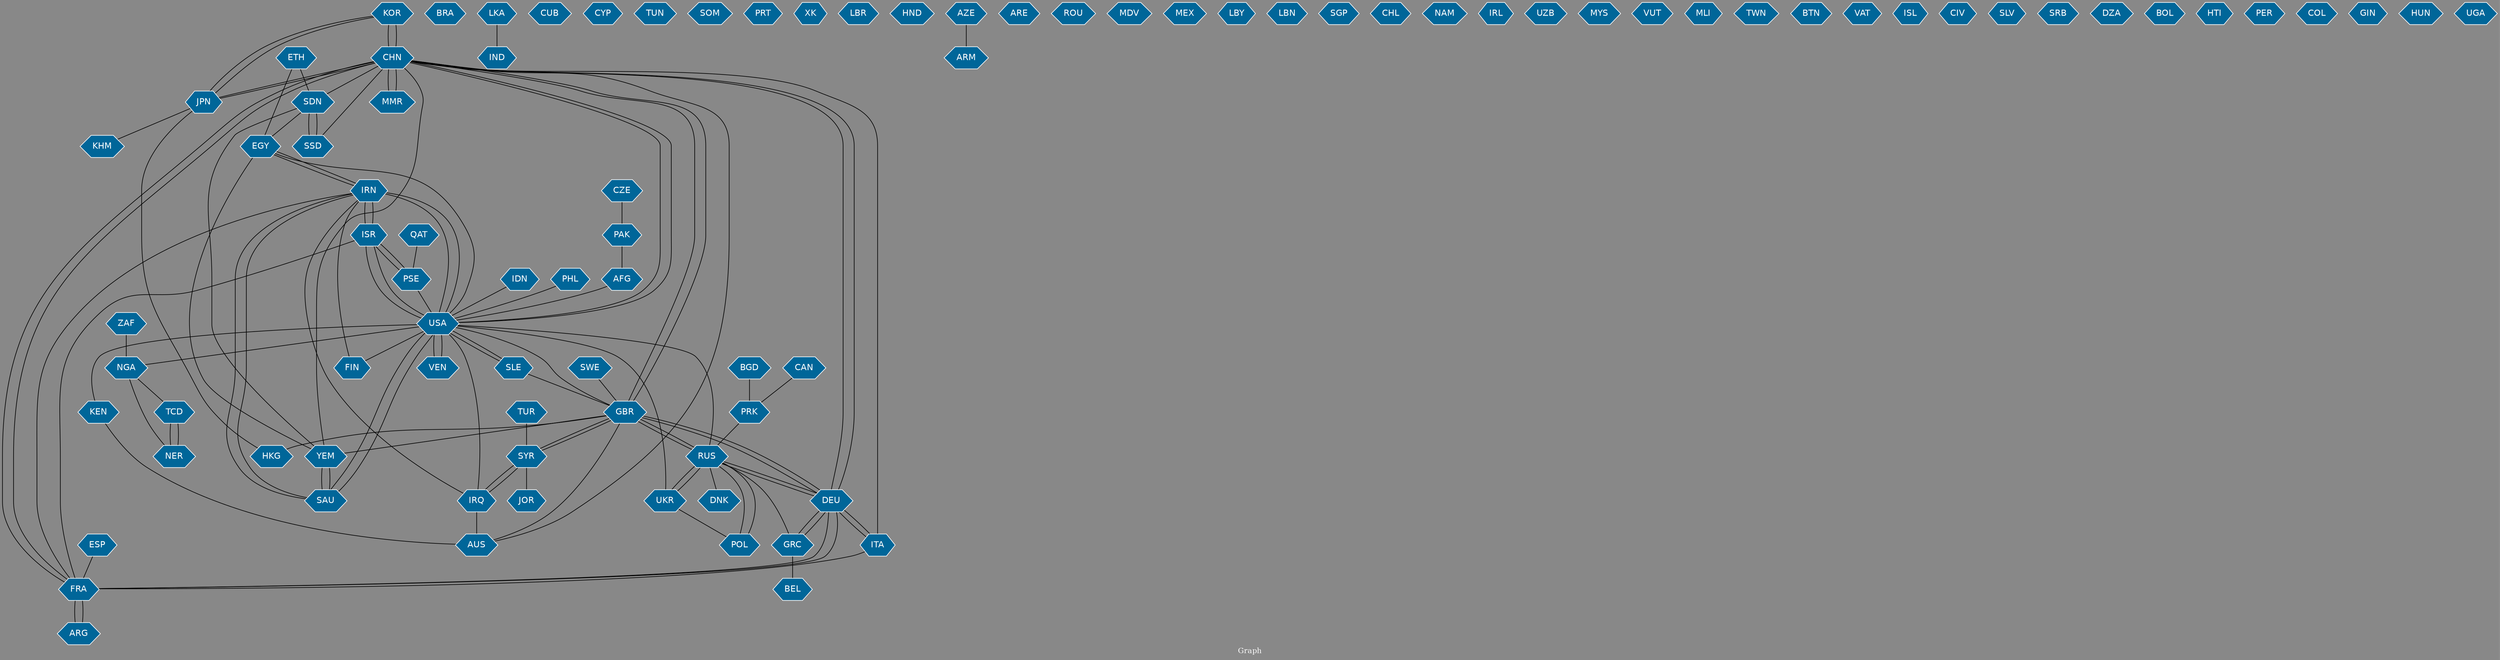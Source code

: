 // Countries together in item graph
graph {
	graph [bgcolor="#888888" fontcolor=white fontsize=12 label="Graph" outputorder=edgesfirst overlap=prism]
	node [color=white fillcolor="#006699" fontcolor=white fontname=Helvetica shape=hexagon style=filled]
	edge [arrowhead=open color=black fontcolor=white fontname=Courier fontsize=12]
		KOR [label=KOR]
		ITA [label=ITA]
		GBR [label=GBR]
		FRA [label=FRA]
		GRC [label=GRC]
		ARG [label=ARG]
		ISR [label=ISR]
		IRN [label=IRN]
		BRA [label=BRA]
		IRQ [label=IRQ]
		CHN [label=CHN]
		MMR [label=MMR]
		EGY [label=EGY]
		JPN [label=JPN]
		PAK [label=PAK]
		AFG [label=AFG]
		IND [label=IND]
		CUB [label=CUB]
		RUS [label=RUS]
		VEN [label=VEN]
		USA [label=USA]
		YEM [label=YEM]
		CYP [label=CYP]
		SYR [label=SYR]
		TUR [label=TUR]
		TUN [label=TUN]
		CZE [label=CZE]
		PSE [label=PSE]
		SWE [label=SWE]
		UKR [label=UKR]
		SOM [label=SOM]
		PRT [label=PRT]
		ETH [label=ETH]
		AUS [label=AUS]
		XK [label=XK]
		DEU [label=DEU]
		LBR [label=LBR]
		HND [label=HND]
		SLE [label=SLE]
		SAU [label=SAU]
		ARM [label=ARM]
		ZAF [label=ZAF]
		PRK [label=PRK]
		NGA [label=NGA]
		ARE [label=ARE]
		ESP [label=ESP]
		LKA [label=LKA]
		ROU [label=ROU]
		IDN [label=IDN]
		BGD [label=BGD]
		MDV [label=MDV]
		SSD [label=SSD]
		SDN [label=SDN]
		MEX [label=MEX]
		LBY [label=LBY]
		CAN [label=CAN]
		DNK [label=DNK]
		LBN [label=LBN]
		SGP [label=SGP]
		CHL [label=CHL]
		KHM [label=KHM]
		NAM [label=NAM]
		IRL [label=IRL]
		POL [label=POL]
		HKG [label=HKG]
		UZB [label=UZB]
		KEN [label=KEN]
		MYS [label=MYS]
		VUT [label=VUT]
		MLI [label=MLI]
		TCD [label=TCD]
		NER [label=NER]
		AZE [label=AZE]
		TWN [label=TWN]
		BTN [label=BTN]
		JOR [label=JOR]
		VAT [label=VAT]
		ISL [label=ISL]
		CIV [label=CIV]
		PHL [label=PHL]
		SLV [label=SLV]
		SRB [label=SRB]
		DZA [label=DZA]
		BOL [label=BOL]
		FIN [label=FIN]
		HTI [label=HTI]
		QAT [label=QAT]
		PER [label=PER]
		COL [label=COL]
		GIN [label=GIN]
		BEL [label=BEL]
		HUN [label=HUN]
		UGA [label=UGA]
			JPN -- KHM [weight=1]
			LKA -- IND [weight=1]
			TUR -- SYR [weight=1]
			VEN -- USA [weight=2]
			KEN -- AUS [weight=1]
			FRA -- IRN [weight=2]
			SAU -- YEM [weight=5]
			GBR -- YEM [weight=1]
			YEM -- SDN [weight=1]
			USA -- NGA [weight=1]
			BGD -- PRK [weight=1]
			CHN -- AUS [weight=1]
			SLE -- GBR [weight=1]
			IRN -- FIN [weight=1]
			DEU -- GBR [weight=2]
			AFG -- USA [weight=1]
			USA -- SLE [weight=1]
			ISR -- IRN [weight=9]
			CHN -- DEU [weight=1]
			RUS -- DEU [weight=1]
			IRN -- ISR [weight=13]
			GRC -- BEL [weight=1]
			NGA -- NER [weight=1]
			SDN -- SSD [weight=3]
			JPN -- CHN [weight=3]
			IRN -- EGY [weight=1]
			ETH -- SDN [weight=1]
			SDN -- EGY [weight=1]
			CHN -- SDN [weight=1]
			USA -- IRN [weight=14]
			IDN -- USA [weight=1]
			ITA -- FRA [weight=2]
			DEU -- RUS [weight=2]
			CHN -- USA [weight=1]
			CHN -- GBR [weight=2]
			GBR -- CHN [weight=1]
			DEU -- CHN [weight=1]
			DEU -- ITA [weight=1]
			GBR -- HKG [weight=1]
			QAT -- PSE [weight=1]
			YEM -- EGY [weight=1]
			GBR -- DEU [weight=1]
			EGY -- USA [weight=1]
			RUS -- POL [weight=1]
			CHN -- JPN [weight=6]
			ARG -- FRA [weight=2]
			UKR -- USA [weight=1]
			PSE -- USA [weight=2]
			PAK -- AFG [weight=3]
			PSE -- ISR [weight=7]
			CHN -- FRA [weight=1]
			ISR -- USA [weight=14]
			DEU -- GRC [weight=2]
			GBR -- RUS [weight=1]
			KOR -- CHN [weight=4]
			SAU -- IRN [weight=1]
			FRA -- DEU [weight=1]
			RUS -- DNK [weight=1]
			GBR -- SYR [weight=1]
			AUS -- GBR [weight=1]
			IRQ -- SYR [weight=1]
			GRC -- RUS [weight=1]
			DEU -- FRA [weight=1]
			ISR -- PSE [weight=12]
			SLE -- USA [weight=1]
			PHL -- USA [weight=1]
			FRA -- ARG [weight=3]
			KOR -- JPN [weight=2]
			IRN -- IRQ [weight=3]
			UKR -- POL [weight=1]
			JPN -- HKG [weight=3]
			ESP -- FRA [weight=1]
			CAN -- PRK [weight=1]
			SWE -- GBR [weight=1]
			SYR -- JOR [weight=2]
			CHN -- MMR [weight=3]
			USA -- FIN [weight=1]
			CHN -- SSD [weight=1]
			RUS -- UKR [weight=3]
			EGY -- IRN [weight=1]
			IRN -- USA [weight=7]
			IRN -- SAU [weight=4]
			ITA -- DEU [weight=1]
			POL -- RUS [weight=1]
			CHN -- KOR [weight=1]
			NGA -- TCD [weight=2]
			USA -- ISR [weight=14]
			SYR -- IRQ [weight=2]
			UKR -- RUS [weight=5]
			USA -- KEN [weight=1]
			ETH -- EGY [weight=1]
			AZE -- ARM [weight=1]
			IRQ -- AUS [weight=2]
			IRQ -- USA [weight=1]
			JPN -- KOR [weight=1]
			TCD -- NER [weight=1]
			USA -- SAU [weight=3]
			ITA -- CHN [weight=2]
			RUS -- USA [weight=1]
			CZE -- PAK [weight=1]
			USA -- VEN [weight=3]
			RUS -- GBR [weight=3]
			FRA -- CHN [weight=1]
			GRC -- DEU [weight=5]
			USA -- CHN [weight=2]
			FRA -- ISR [weight=1]
			CHN -- YEM [weight=1]
			PRK -- RUS [weight=1]
			SYR -- GBR [weight=1]
			YEM -- SAU [weight=6]
			SSD -- SDN [weight=2]
			USA -- GBR [weight=1]
			NER -- TCD [weight=1]
			MMR -- CHN [weight=4]
			ZAF -- NGA [weight=2]
			SAU -- USA [weight=1]
}